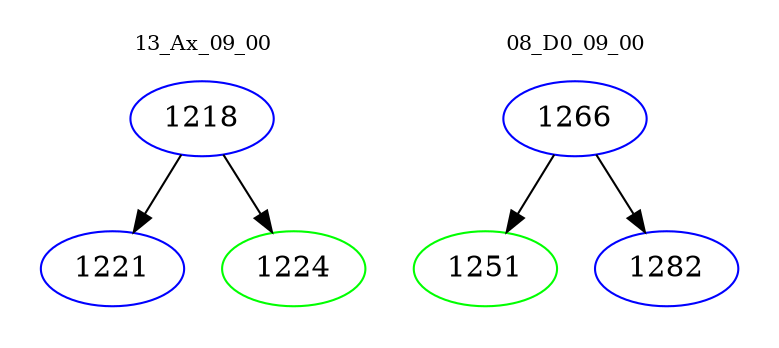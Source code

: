 digraph{
subgraph cluster_0 {
color = white
label = "13_Ax_09_00";
fontsize=10;
T0_1218 [label="1218", color="blue"]
T0_1218 -> T0_1221 [color="black"]
T0_1221 [label="1221", color="blue"]
T0_1218 -> T0_1224 [color="black"]
T0_1224 [label="1224", color="green"]
}
subgraph cluster_1 {
color = white
label = "08_D0_09_00";
fontsize=10;
T1_1266 [label="1266", color="blue"]
T1_1266 -> T1_1251 [color="black"]
T1_1251 [label="1251", color="green"]
T1_1266 -> T1_1282 [color="black"]
T1_1282 [label="1282", color="blue"]
}
}
